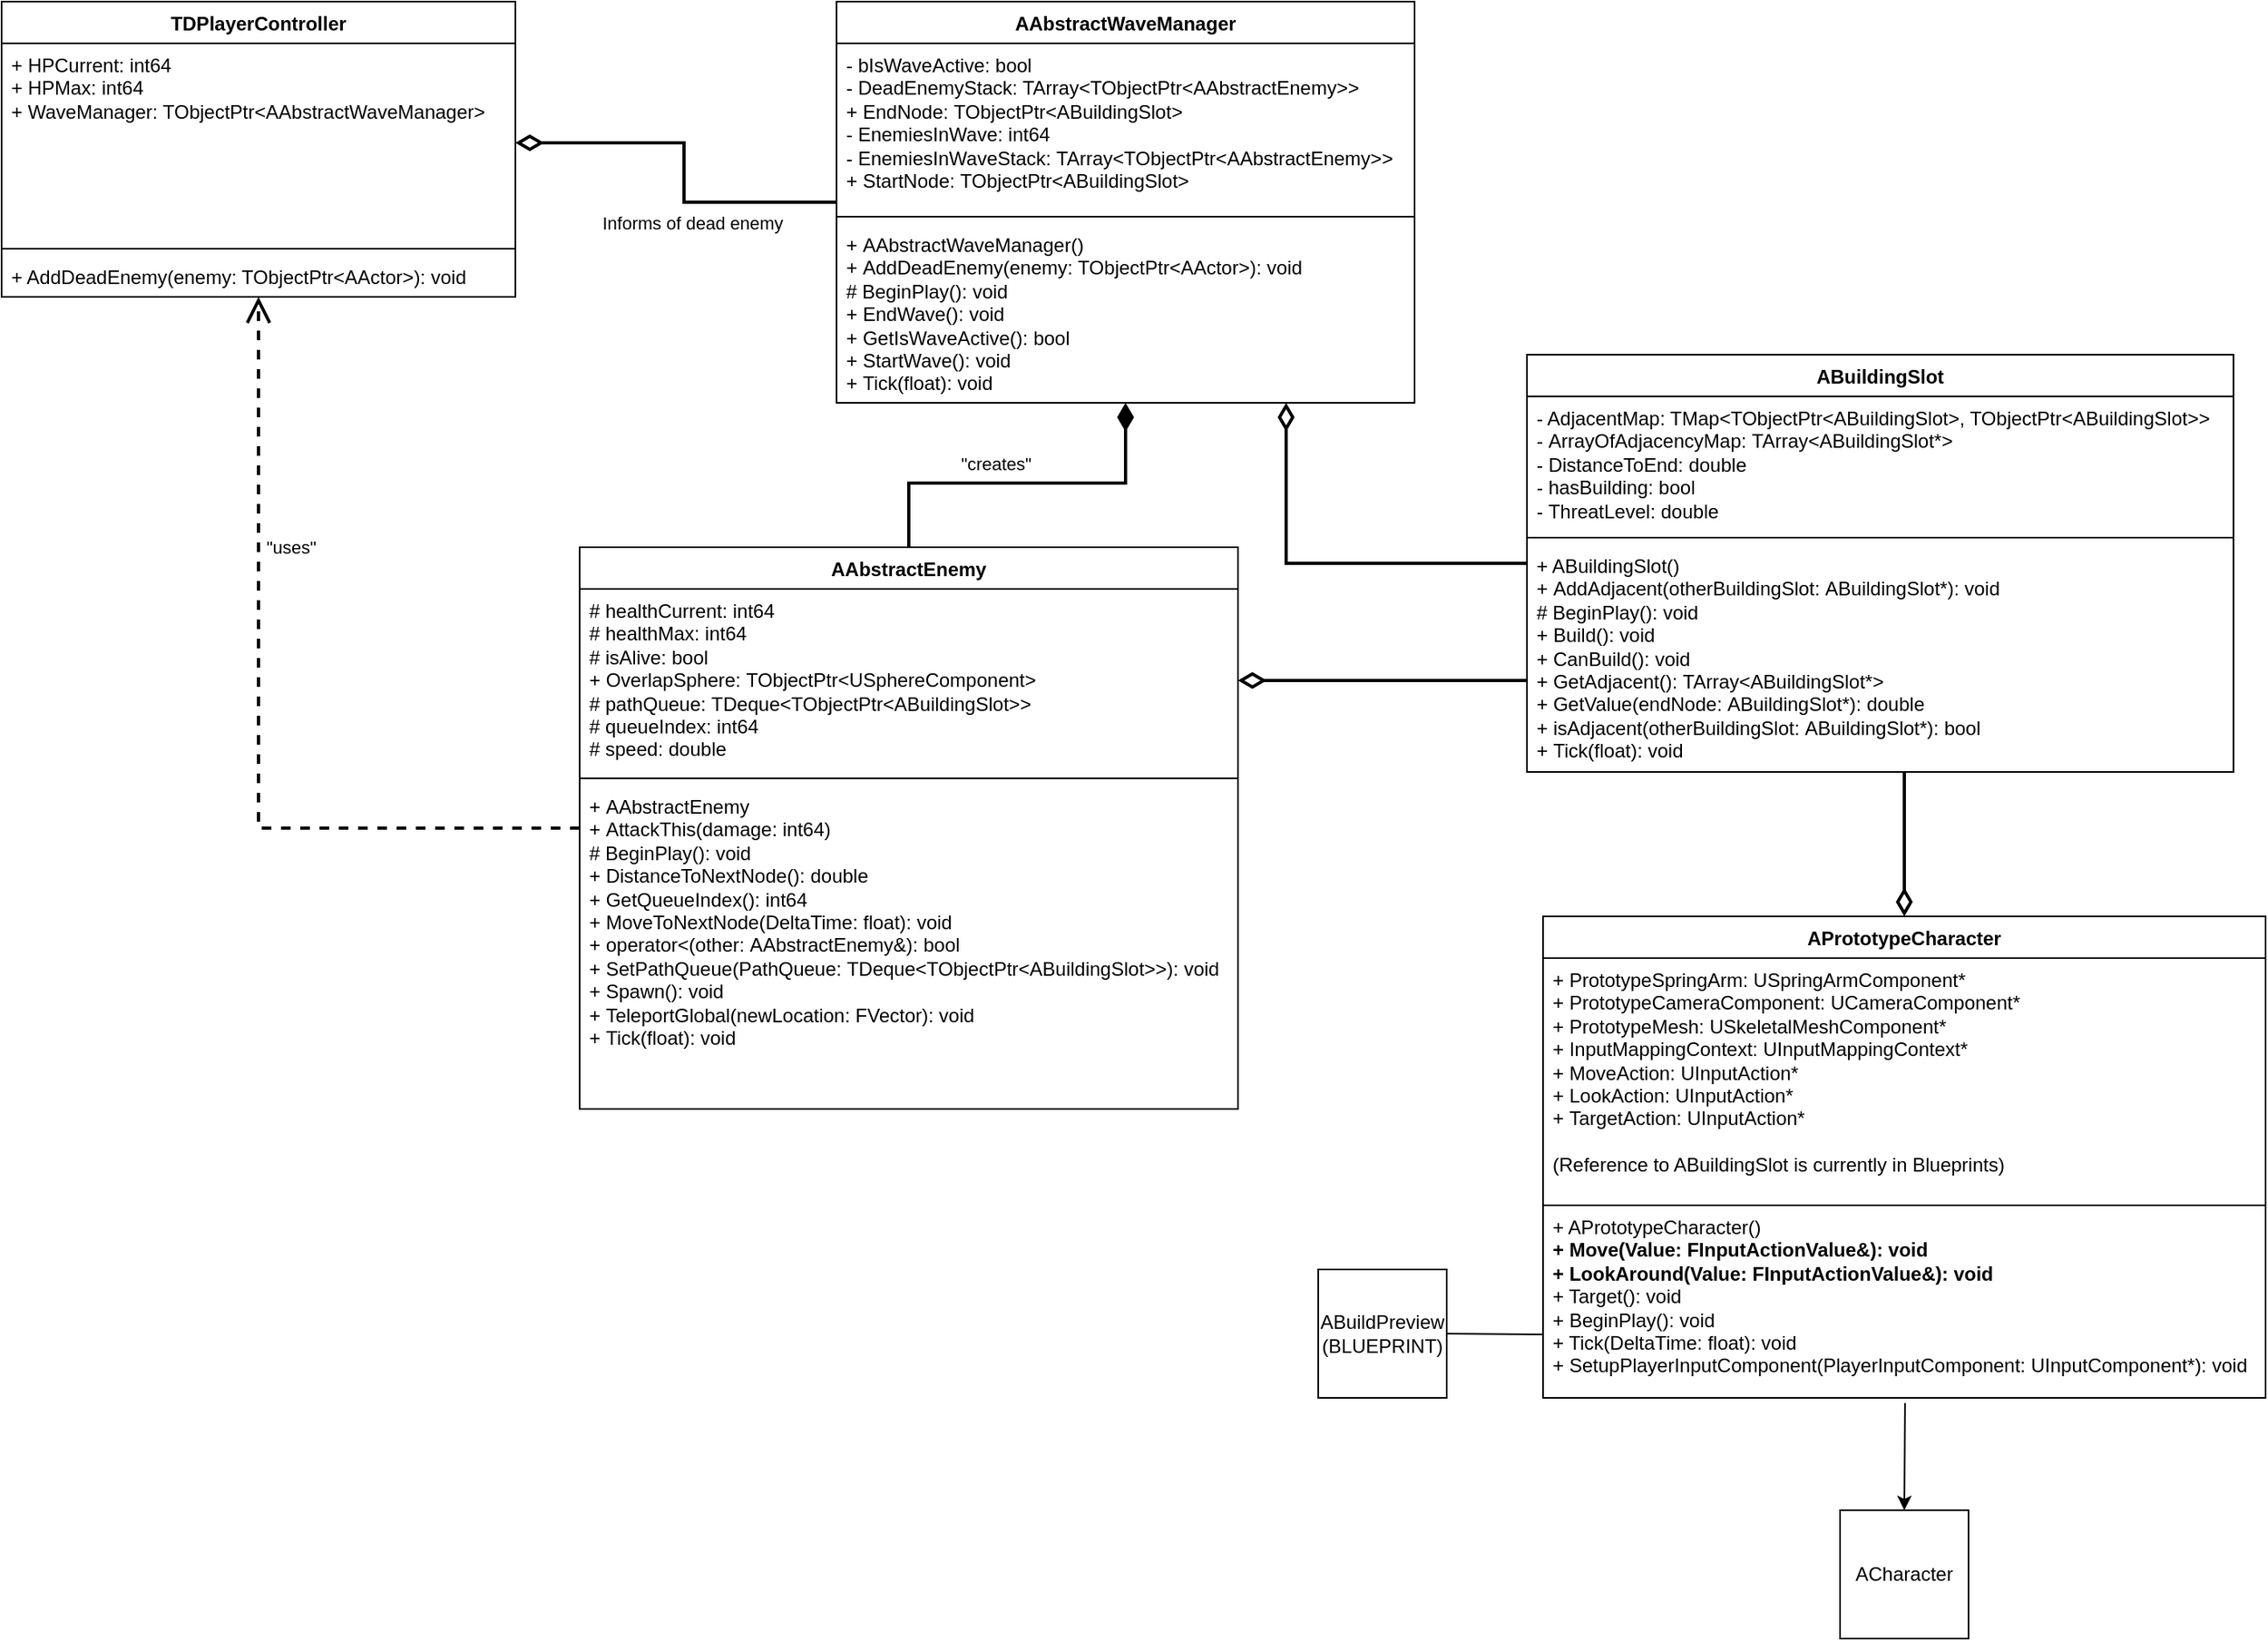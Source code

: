 <mxfile version="24.8.0">
  <diagram id="C5RBs43oDa-KdzZeNtuy" name="Page-1">
    <mxGraphModel dx="2390" dy="618" grid="1" gridSize="10" guides="1" tooltips="1" connect="1" arrows="1" fold="1" page="1" pageScale="1" pageWidth="1169" pageHeight="827" math="0" shadow="0">
      <root>
        <mxCell id="WIyWlLk6GJQsqaUBKTNV-0" />
        <mxCell id="WIyWlLk6GJQsqaUBKTNV-1" parent="WIyWlLk6GJQsqaUBKTNV-0" />
        <mxCell id="bVRjCQ_B58bXz5kEhXcc-12" style="edgeStyle=orthogonalEdgeStyle;rounded=0;orthogonalLoop=1;jettySize=auto;html=1;startArrow=diamondThin;startFill=0;endArrow=none;endFill=0;startSize=12;strokeWidth=2;endSize=12;" parent="WIyWlLk6GJQsqaUBKTNV-1" source="bVRjCQ_B58bXz5kEhXcc-0" target="bVRjCQ_B58bXz5kEhXcc-8" edge="1">
          <mxGeometry relative="1" as="geometry">
            <mxPoint x="451" y="311" as="sourcePoint" />
            <Array as="points">
              <mxPoint x="450" y="330" />
              <mxPoint x="450" y="330" />
            </Array>
          </mxGeometry>
        </mxCell>
        <mxCell id="bVRjCQ_B58bXz5kEhXcc-15" style="edgeStyle=orthogonalEdgeStyle;shape=connector;rounded=0;orthogonalLoop=1;jettySize=auto;html=1;strokeColor=default;strokeWidth=2;align=center;verticalAlign=middle;fontFamily=Helvetica;fontSize=11;fontColor=default;labelBackgroundColor=default;startArrow=diamondThin;startFill=1;startSize=12;endArrow=none;endFill=0;endSize=12;" parent="WIyWlLk6GJQsqaUBKTNV-1" source="bVRjCQ_B58bXz5kEhXcc-0" target="bVRjCQ_B58bXz5kEhXcc-4" edge="1">
          <mxGeometry relative="1" as="geometry" />
        </mxCell>
        <mxCell id="abqN74poVczzxeBeDxSv-12" value="&quot;creates&quot;" style="edgeLabel;html=1;align=center;verticalAlign=middle;resizable=0;points=[];" vertex="1" connectable="0" parent="bVRjCQ_B58bXz5kEhXcc-15">
          <mxGeometry x="0.164" y="-2" relative="1" as="geometry">
            <mxPoint y="-10" as="offset" />
          </mxGeometry>
        </mxCell>
        <mxCell id="bVRjCQ_B58bXz5kEhXcc-0" value="AAbstractWaveManager" style="swimlane;fontStyle=1;align=center;verticalAlign=top;childLayout=stackLayout;horizontal=1;startSize=26;horizontalStack=0;resizeParent=1;resizeParentMax=0;resizeLast=0;collapsible=1;marginBottom=0;whiteSpace=wrap;html=1;" parent="WIyWlLk6GJQsqaUBKTNV-1" vertex="1">
          <mxGeometry x="170" y="60" width="360" height="250" as="geometry" />
        </mxCell>
        <mxCell id="bVRjCQ_B58bXz5kEhXcc-1" value="- bIsWaveActive: bool&lt;div&gt;- DeadEnemyStack: TArray&amp;lt;TObjectPtr&amp;lt;AAbstractEnemy&amp;gt;&amp;gt;&lt;/div&gt;&lt;div&gt;+&amp;nbsp;EndNode:&amp;nbsp;TObjectPtr&amp;lt;ABuildingSlot&amp;gt;&lt;/div&gt;&lt;div&gt;-&amp;nbsp;EnemiesInWave: int64&lt;/div&gt;&lt;div&gt;-&amp;nbsp;EnemiesInWaveStack:&amp;nbsp;TArray&amp;lt;TObjectPtr&amp;lt;AAbstractEnemy&amp;gt;&amp;gt;&lt;/div&gt;&lt;div&gt;+&amp;nbsp;StartNode:&amp;nbsp;TObjectPtr&amp;lt;ABuildingSlot&amp;gt;&lt;/div&gt;" style="text;strokeColor=none;fillColor=none;align=left;verticalAlign=top;spacingLeft=4;spacingRight=4;overflow=hidden;rotatable=0;points=[[0,0.5],[1,0.5]];portConstraint=eastwest;whiteSpace=wrap;html=1;" parent="bVRjCQ_B58bXz5kEhXcc-0" vertex="1">
          <mxGeometry y="26" width="360" height="104" as="geometry" />
        </mxCell>
        <mxCell id="bVRjCQ_B58bXz5kEhXcc-2" value="" style="line;strokeWidth=1;fillColor=none;align=left;verticalAlign=middle;spacingTop=-1;spacingLeft=3;spacingRight=3;rotatable=0;labelPosition=right;points=[];portConstraint=eastwest;strokeColor=inherit;" parent="bVRjCQ_B58bXz5kEhXcc-0" vertex="1">
          <mxGeometry y="130" width="360" height="8" as="geometry" />
        </mxCell>
        <mxCell id="bVRjCQ_B58bXz5kEhXcc-3" value="+&amp;nbsp;AAbstractWaveManager()&lt;div&gt;+&amp;nbsp;AddDeadEnemy(enemy: TObjectPtr&amp;lt;AActor&amp;gt;): void&lt;/div&gt;&lt;div&gt;# BeginPlay(): void&lt;/div&gt;&lt;div&gt;+&amp;nbsp;EndWave(): void&lt;/div&gt;&lt;div&gt;+&amp;nbsp;GetIsWaveActive(): bool&lt;/div&gt;&lt;div&gt;+&amp;nbsp;StartWave(): void&lt;/div&gt;&lt;div&gt;+&amp;nbsp;Tick(float): void&lt;br&gt;&lt;/div&gt;" style="text;strokeColor=none;fillColor=none;align=left;verticalAlign=top;spacingLeft=4;spacingRight=4;overflow=hidden;rotatable=0;points=[[0,0.5],[1,0.5]];portConstraint=eastwest;whiteSpace=wrap;html=1;" parent="bVRjCQ_B58bXz5kEhXcc-0" vertex="1">
          <mxGeometry y="138" width="360" height="112" as="geometry" />
        </mxCell>
        <mxCell id="abqN74poVczzxeBeDxSv-9" style="edgeStyle=orthogonalEdgeStyle;rounded=0;orthogonalLoop=1;jettySize=auto;html=1;dashed=1;endArrow=open;endFill=0;startSize=12;endSize=12;strokeWidth=2;" edge="1" parent="WIyWlLk6GJQsqaUBKTNV-1" source="bVRjCQ_B58bXz5kEhXcc-4" target="abqN74poVczzxeBeDxSv-4">
          <mxGeometry relative="1" as="geometry" />
        </mxCell>
        <mxCell id="abqN74poVczzxeBeDxSv-10" value="&quot;uses&quot;" style="edgeLabel;html=1;align=center;verticalAlign=middle;resizable=0;points=[];" vertex="1" connectable="0" parent="abqN74poVczzxeBeDxSv-9">
          <mxGeometry x="0.39" y="-2" relative="1" as="geometry">
            <mxPoint x="18" y="-6" as="offset" />
          </mxGeometry>
        </mxCell>
        <mxCell id="bVRjCQ_B58bXz5kEhXcc-4" value="AAbstractEnemy" style="swimlane;fontStyle=1;align=center;verticalAlign=top;childLayout=stackLayout;horizontal=1;startSize=26;horizontalStack=0;resizeParent=1;resizeParentMax=0;resizeLast=0;collapsible=1;marginBottom=0;whiteSpace=wrap;html=1;" parent="WIyWlLk6GJQsqaUBKTNV-1" vertex="1">
          <mxGeometry x="10" y="400" width="410" height="350" as="geometry" />
        </mxCell>
        <mxCell id="bVRjCQ_B58bXz5kEhXcc-5" value="# healthCurrent: int64&lt;div&gt;#&amp;nbsp;healthMax: int64&lt;/div&gt;&lt;div&gt;# isAlive: bool&lt;/div&gt;&lt;div&gt;+&amp;nbsp;OverlapSphere:&amp;nbsp;TObjectPtr&amp;lt;USphereComponent&amp;gt;&lt;/div&gt;&lt;div&gt;#&amp;nbsp;pathQueue:&amp;nbsp;TDeque&amp;lt;TObjectPtr&amp;lt;ABuildingSlot&amp;gt;&amp;gt;&lt;/div&gt;&lt;div&gt;# queueIndex: int64&lt;/div&gt;&lt;div&gt;# speed: double&lt;/div&gt;" style="text;strokeColor=none;fillColor=none;align=left;verticalAlign=top;spacingLeft=4;spacingRight=4;overflow=hidden;rotatable=0;points=[[0,0.5],[1,0.5]];portConstraint=eastwest;whiteSpace=wrap;html=1;" parent="bVRjCQ_B58bXz5kEhXcc-4" vertex="1">
          <mxGeometry y="26" width="410" height="114" as="geometry" />
        </mxCell>
        <mxCell id="bVRjCQ_B58bXz5kEhXcc-6" value="" style="line;strokeWidth=1;fillColor=none;align=left;verticalAlign=middle;spacingTop=-1;spacingLeft=3;spacingRight=3;rotatable=0;labelPosition=right;points=[];portConstraint=eastwest;strokeColor=inherit;" parent="bVRjCQ_B58bXz5kEhXcc-4" vertex="1">
          <mxGeometry y="140" width="410" height="8" as="geometry" />
        </mxCell>
        <mxCell id="bVRjCQ_B58bXz5kEhXcc-7" value="+&amp;nbsp;AAbstractEnemy&lt;div&gt;+&amp;nbsp;AttackThis(damage: int64)&lt;/div&gt;&lt;div&gt;&lt;div&gt;# BeginPlay(): void&lt;br&gt;&lt;/div&gt;&lt;/div&gt;&lt;div&gt;+&amp;nbsp;DistanceToNextNode(): double&lt;/div&gt;&lt;div&gt;+&amp;nbsp;GetQueueIndex(): int64&lt;/div&gt;&lt;div&gt;+&amp;nbsp;MoveToNextNode(DeltaTime: float): void&lt;/div&gt;&lt;div&gt;+&amp;nbsp;operator&amp;lt;(other:&amp;nbsp;AAbstractEnemy&amp;amp;): bool&lt;/div&gt;&lt;div&gt;+&amp;nbsp;SetPathQueue(PathQueue:&amp;nbsp;TDeque&amp;lt;TObjectPtr&amp;lt;ABuildingSlot&amp;gt;&amp;gt;): void&lt;/div&gt;&lt;div&gt;+&amp;nbsp;Spawn(): void&lt;/div&gt;&lt;div&gt;+&amp;nbsp;TeleportGlobal(newLocation: FVector): void&lt;/div&gt;&lt;div&gt;+&amp;nbsp;Tick(float): void&lt;br&gt;&lt;/div&gt;" style="text;strokeColor=none;fillColor=none;align=left;verticalAlign=top;spacingLeft=4;spacingRight=4;overflow=hidden;rotatable=0;points=[[0,0.5],[1,0.5]];portConstraint=eastwest;whiteSpace=wrap;html=1;" parent="bVRjCQ_B58bXz5kEhXcc-4" vertex="1">
          <mxGeometry y="148" width="410" height="202" as="geometry" />
        </mxCell>
        <mxCell id="bVRjCQ_B58bXz5kEhXcc-8" value="ABuildingSlot" style="swimlane;fontStyle=1;align=center;verticalAlign=top;childLayout=stackLayout;horizontal=1;startSize=26;horizontalStack=0;resizeParent=1;resizeParentMax=0;resizeLast=0;collapsible=1;marginBottom=0;whiteSpace=wrap;html=1;" parent="WIyWlLk6GJQsqaUBKTNV-1" vertex="1">
          <mxGeometry x="600" y="280" width="440" height="260" as="geometry" />
        </mxCell>
        <mxCell id="bVRjCQ_B58bXz5kEhXcc-9" value="- AdjacentMap: TMap&amp;lt;TObjectPtr&amp;lt;ABuildingSlot&amp;gt;, TObjectPtr&amp;lt;ABuildingSlot&amp;gt;&amp;gt;&lt;div&gt;-&amp;nbsp;ArrayOfAdjacencyMap:&amp;nbsp;TArray&amp;lt;ABuildingSlot*&amp;gt;&lt;/div&gt;&lt;div&gt;-&amp;nbsp;DistanceToEnd: double&lt;/div&gt;&lt;div&gt;-&amp;nbsp;hasBuilding: bool&lt;/div&gt;&lt;div&gt;-&amp;nbsp;ThreatLevel: double&lt;/div&gt;" style="text;strokeColor=none;fillColor=none;align=left;verticalAlign=top;spacingLeft=4;spacingRight=4;overflow=hidden;rotatable=0;points=[[0,0.5],[1,0.5]];portConstraint=eastwest;whiteSpace=wrap;html=1;" parent="bVRjCQ_B58bXz5kEhXcc-8" vertex="1">
          <mxGeometry y="26" width="440" height="84" as="geometry" />
        </mxCell>
        <mxCell id="bVRjCQ_B58bXz5kEhXcc-10" value="" style="line;strokeWidth=1;fillColor=none;align=left;verticalAlign=middle;spacingTop=-1;spacingLeft=3;spacingRight=3;rotatable=0;labelPosition=right;points=[];portConstraint=eastwest;strokeColor=inherit;" parent="bVRjCQ_B58bXz5kEhXcc-8" vertex="1">
          <mxGeometry y="110" width="440" height="8" as="geometry" />
        </mxCell>
        <mxCell id="bVRjCQ_B58bXz5kEhXcc-11" value="+ ABuildingSlot()&lt;div&gt;+&amp;nbsp;AddAdjacent(otherBuildingSlot:&amp;nbsp;ABuildingSlot*): void&lt;/div&gt;&lt;div&gt;# BeginPlay(): void&lt;br&gt;&lt;/div&gt;&lt;div&gt;+ Build(): void&lt;/div&gt;&lt;div&gt;+&amp;nbsp;CanBuild(): void&lt;/div&gt;&lt;div&gt;+&amp;nbsp;GetAdjacent():&amp;nbsp;TArray&amp;lt;ABuildingSlot*&amp;gt;&lt;/div&gt;&lt;div&gt;+&amp;nbsp;GetValue(&lt;span style=&quot;background-color: initial;&quot;&gt;endNode:&amp;nbsp;&lt;/span&gt;&lt;span style=&quot;background-color: initial;&quot;&gt;ABuildingSlot*): double&lt;/span&gt;&lt;/div&gt;&lt;div&gt;&lt;span style=&quot;background-color: initial;&quot;&gt;+&amp;nbsp;&lt;/span&gt;&lt;span style=&quot;background-color: initial;&quot;&gt;isAdjacent(&lt;/span&gt;&lt;span style=&quot;background-color: initial;&quot;&gt;otherBuildingSlot:&amp;nbsp;&lt;/span&gt;&lt;span style=&quot;background-color: initial;&quot;&gt;ABuildingSlot*): bool&lt;/span&gt;&lt;/div&gt;&lt;div&gt;+&amp;nbsp;Tick(float): void&lt;span style=&quot;background-color: initial;&quot;&gt;&lt;br&gt;&lt;/span&gt;&lt;/div&gt;" style="text;strokeColor=none;fillColor=none;align=left;verticalAlign=top;spacingLeft=4;spacingRight=4;overflow=hidden;rotatable=0;points=[[0,0.5],[1,0.5]];portConstraint=eastwest;whiteSpace=wrap;html=1;" parent="bVRjCQ_B58bXz5kEhXcc-8" vertex="1">
          <mxGeometry y="118" width="440" height="142" as="geometry" />
        </mxCell>
        <mxCell id="bVRjCQ_B58bXz5kEhXcc-16" style="edgeStyle=orthogonalEdgeStyle;shape=connector;rounded=0;orthogonalLoop=1;jettySize=auto;html=1;strokeColor=default;strokeWidth=2;align=center;verticalAlign=middle;fontFamily=Helvetica;fontSize=11;fontColor=default;labelBackgroundColor=default;startArrow=diamondThin;startFill=0;startSize=12;endArrow=none;endFill=0;endSize=12;entryX=0;entryY=0.599;entryDx=0;entryDy=0;entryPerimeter=0;" parent="WIyWlLk6GJQsqaUBKTNV-1" source="bVRjCQ_B58bXz5kEhXcc-5" target="bVRjCQ_B58bXz5kEhXcc-11" edge="1">
          <mxGeometry relative="1" as="geometry" />
        </mxCell>
        <mxCell id="mM3wQ1z7Bx2GEEcsTlBH-0" value="APrototypeCharacter" style="swimlane;fontStyle=1;align=center;verticalAlign=top;childLayout=stackLayout;horizontal=1;startSize=26;horizontalStack=0;resizeParent=1;resizeParentMax=0;resizeLast=0;collapsible=1;marginBottom=0;whiteSpace=wrap;html=1;" parent="WIyWlLk6GJQsqaUBKTNV-1" vertex="1">
          <mxGeometry x="610" y="630" width="450" height="300" as="geometry" />
        </mxCell>
        <mxCell id="mM3wQ1z7Bx2GEEcsTlBH-1" value="+ PrototypeSpringArm: USpringArmComponent*&lt;div&gt;+&amp;nbsp;&lt;span style=&quot;white-space: normal;&quot;&gt;&lt;span style=&quot;background-color: initial;&quot;&gt;PrototypeCameraComponent:&amp;nbsp;&lt;/span&gt;&lt;/span&gt;&lt;span style=&quot;background-color: initial;&quot;&gt;UCameraComponent*&lt;/span&gt;&lt;/div&gt;&lt;div&gt;&lt;span style=&quot;background-color: initial;&quot;&gt;+&amp;nbsp;&lt;/span&gt;&lt;span style=&quot;background-color: initial;&quot;&gt;PrototypeMesh:&amp;nbsp;&lt;/span&gt;&lt;span style=&quot;background-color: initial;&quot;&gt;USkeletalMeshComponent*&amp;nbsp;&lt;/span&gt;&lt;/div&gt;&lt;div&gt;&lt;span style=&quot;background-color: initial;&quot;&gt;+&amp;nbsp;&lt;/span&gt;&lt;span style=&quot;background-color: initial;&quot;&gt;InputMappingContext:&amp;nbsp;&lt;/span&gt;&lt;span style=&quot;background-color: initial;&quot;&gt;UInputMappingContext*&amp;nbsp;&lt;/span&gt;&lt;/div&gt;&lt;div&gt;&lt;span style=&quot;background-color: initial;&quot;&gt;+&amp;nbsp;&lt;/span&gt;&lt;span style=&quot;background-color: initial;&quot;&gt;MoveAction:&amp;nbsp;&lt;/span&gt;&lt;span style=&quot;background-color: initial;&quot;&gt;UInputAction*&amp;nbsp;&lt;/span&gt;&lt;/div&gt;&lt;div&gt;&lt;span style=&quot;background-color: initial;&quot;&gt;+&amp;nbsp;&lt;/span&gt;&lt;span style=&quot;background-color: initial;&quot;&gt;LookAction:&amp;nbsp;&lt;/span&gt;&lt;span style=&quot;background-color: initial;&quot;&gt;UInputAction*&amp;nbsp;&lt;/span&gt;&lt;/div&gt;&lt;div&gt;&lt;span style=&quot;background-color: initial;&quot;&gt;+&amp;nbsp;&lt;/span&gt;&lt;span style=&quot;background-color: initial;&quot;&gt;TargetAction:&amp;nbsp;&lt;/span&gt;&lt;span style=&quot;background-color: initial;&quot;&gt;UInputAction*&lt;/span&gt;&lt;/div&gt;&lt;div&gt;&lt;span style=&quot;background-color: initial;&quot;&gt;&lt;br&gt;&lt;/span&gt;&lt;/div&gt;&lt;div&gt;&lt;span style=&quot;background-color: initial;&quot;&gt;(Reference to ABuildingSlot is currently in Blueprints)&lt;/span&gt;&lt;/div&gt;" style="text;strokeColor=none;fillColor=none;align=left;verticalAlign=top;spacingLeft=4;spacingRight=4;overflow=hidden;rotatable=0;points=[[0,0.5],[1,0.5]];portConstraint=eastwest;whiteSpace=wrap;html=1;" parent="mM3wQ1z7Bx2GEEcsTlBH-0" vertex="1">
          <mxGeometry y="26" width="450" height="154" as="geometry" />
        </mxCell>
        <mxCell id="mM3wQ1z7Bx2GEEcsTlBH-3" value="&lt;span style=&quot;background-color: initial;&quot;&gt;&lt;div style=&quot;&quot;&gt;+ APrototypeCharacter()&lt;/div&gt;&lt;div style=&quot;font-weight: bold;&quot;&gt;+ Move(&lt;span style=&quot;background-color: initial;&quot;&gt;Value:&amp;nbsp;&lt;/span&gt;&lt;span style=&quot;background-color: initial;&quot;&gt;FInputActionValue&amp;amp;):&amp;nbsp;&lt;/span&gt;&lt;span style=&quot;background-color: initial;&quot;&gt;void&lt;/span&gt;&lt;span style=&quot;background-color: initial;&quot;&gt;&amp;nbsp;&lt;/span&gt;&lt;/div&gt;&lt;div style=&quot;font-weight: bold;&quot;&gt;&lt;span style=&quot;background-color: initial;&quot;&gt;+ LookAround(&lt;/span&gt;&lt;span style=&quot;background-color: initial;&quot;&gt;Value:&amp;nbsp;&lt;/span&gt;&lt;span style=&quot;background-color: initial;&quot;&gt;FInputActionValue&amp;amp;):&amp;nbsp;&lt;/span&gt;&lt;span style=&quot;background-color: initial;&quot;&gt;void&lt;/span&gt;&lt;/div&gt;&lt;div style=&quot;font-weight: bold;&quot;&gt;&lt;span style=&quot;background-color: initial; font-weight: normal;&quot;&gt;+ Target():&amp;nbsp;&lt;/span&gt;&lt;span style=&quot;background-color: initial; font-weight: normal;&quot;&gt;void&lt;/span&gt;&lt;span style=&quot;background-color: initial; font-weight: normal;&quot;&gt;&amp;nbsp;&lt;/span&gt;&lt;/div&gt;&lt;div style=&quot;font-weight: bold;&quot;&gt;&lt;span style=&quot;background-color: initial; font-weight: normal;&quot;&gt;+ BeginPlay():&amp;nbsp;&lt;/span&gt;&lt;span style=&quot;background-color: initial; font-weight: normal;&quot;&gt;void&lt;/span&gt;&lt;span style=&quot;background-color: initial; font-weight: normal;&quot;&gt;&amp;nbsp;&lt;/span&gt;&lt;/div&gt;&lt;div style=&quot;font-weight: bold;&quot;&gt;&lt;span style=&quot;background-color: initial; font-weight: normal;&quot;&gt;+ Tick(DeltaTime: float):&amp;nbsp;&lt;/span&gt;&lt;span style=&quot;background-color: initial; font-weight: normal;&quot;&gt;void&lt;/span&gt;&lt;span style=&quot;background-color: initial; font-weight: normal;&quot;&gt;&amp;nbsp;&lt;/span&gt;&lt;/div&gt;&lt;div style=&quot;font-weight: bold;&quot;&gt;&lt;span style=&quot;background-color: initial; font-weight: normal;&quot;&gt;+ SetupPlayerInputComponent(PlayerInputComponent:&amp;nbsp;&lt;/span&gt;&lt;span style=&quot;background-color: initial; font-weight: normal;&quot;&gt;UInputComponent*&lt;/span&gt;&lt;span style=&quot;background-color: initial; font-weight: normal;&quot;&gt;):&amp;nbsp;&lt;/span&gt;&lt;span style=&quot;background-color: initial; font-weight: normal;&quot;&gt;void&lt;/span&gt;&lt;span style=&quot;background-color: initial; font-weight: normal;&quot;&gt;&amp;nbsp;&lt;/span&gt;&lt;/div&gt;&lt;/span&gt;" style="text;strokeColor=default;fillColor=none;align=left;verticalAlign=top;spacingLeft=4;spacingRight=4;overflow=hidden;rotatable=0;points=[[0,0.5],[1,0.5]];portConstraint=eastwest;whiteSpace=wrap;html=1;perimeterSpacing=0;strokeWidth=1;" parent="mM3wQ1z7Bx2GEEcsTlBH-0" vertex="1">
          <mxGeometry y="180" width="450" height="120" as="geometry" />
        </mxCell>
        <mxCell id="mM3wQ1z7Bx2GEEcsTlBH-4" value="ACharacter" style="whiteSpace=wrap;html=1;aspect=fixed;" parent="WIyWlLk6GJQsqaUBKTNV-1" vertex="1">
          <mxGeometry x="795" y="1000" width="80" height="80" as="geometry" />
        </mxCell>
        <mxCell id="mM3wQ1z7Bx2GEEcsTlBH-5" value="" style="endArrow=classic;html=1;rounded=0;entryX=0.5;entryY=0;entryDx=0;entryDy=0;exitX=0.501;exitY=1.027;exitDx=0;exitDy=0;exitPerimeter=0;" parent="WIyWlLk6GJQsqaUBKTNV-1" source="mM3wQ1z7Bx2GEEcsTlBH-3" target="mM3wQ1z7Bx2GEEcsTlBH-4" edge="1">
          <mxGeometry width="50" height="50" relative="1" as="geometry">
            <mxPoint x="840" y="920" as="sourcePoint" />
            <mxPoint x="930" y="820" as="targetPoint" />
          </mxGeometry>
        </mxCell>
        <mxCell id="mM3wQ1z7Bx2GEEcsTlBH-7" style="edgeStyle=orthogonalEdgeStyle;rounded=0;orthogonalLoop=1;jettySize=auto;html=1;entryX=0.5;entryY=0;entryDx=0;entryDy=0;startArrow=none;startFill=0;endArrow=diamondThin;endFill=0;strokeWidth=2;endSize=12;startSize=12;" parent="WIyWlLk6GJQsqaUBKTNV-1" source="bVRjCQ_B58bXz5kEhXcc-11" target="mM3wQ1z7Bx2GEEcsTlBH-0" edge="1">
          <mxGeometry relative="1" as="geometry">
            <Array as="points">
              <mxPoint x="835" y="570" />
              <mxPoint x="835" y="570" />
            </Array>
          </mxGeometry>
        </mxCell>
        <mxCell id="mM3wQ1z7Bx2GEEcsTlBH-8" value="ABuildPreview&lt;div&gt;(BLUEPRINT)&lt;/div&gt;" style="whiteSpace=wrap;html=1;aspect=fixed;" parent="WIyWlLk6GJQsqaUBKTNV-1" vertex="1">
          <mxGeometry x="470" y="850" width="80" height="80" as="geometry" />
        </mxCell>
        <mxCell id="mM3wQ1z7Bx2GEEcsTlBH-9" value="" style="endArrow=none;html=1;rounded=0;exitX=1;exitY=0.5;exitDx=0;exitDy=0;entryX=-0.001;entryY=0.671;entryDx=0;entryDy=0;entryPerimeter=0;" parent="WIyWlLk6GJQsqaUBKTNV-1" source="mM3wQ1z7Bx2GEEcsTlBH-8" target="mM3wQ1z7Bx2GEEcsTlBH-3" edge="1">
          <mxGeometry width="50" height="50" relative="1" as="geometry">
            <mxPoint x="460" y="770" as="sourcePoint" />
            <mxPoint x="610" y="950" as="targetPoint" />
            <Array as="points" />
          </mxGeometry>
        </mxCell>
        <mxCell id="abqN74poVczzxeBeDxSv-4" value="TDPlayerController" style="swimlane;fontStyle=1;align=center;verticalAlign=top;childLayout=stackLayout;horizontal=1;startSize=26;horizontalStack=0;resizeParent=1;resizeParentMax=0;resizeLast=0;collapsible=1;marginBottom=0;whiteSpace=wrap;html=1;" vertex="1" parent="WIyWlLk6GJQsqaUBKTNV-1">
          <mxGeometry x="-350" y="60" width="320" height="184" as="geometry" />
        </mxCell>
        <mxCell id="abqN74poVczzxeBeDxSv-5" value="+ HPCurrent: int64&lt;div&gt;+ HPMax: int64&lt;/div&gt;&lt;div&gt;+ WaveManager: TObjectPtr&amp;lt;AAbstractWaveManager&amp;gt;&lt;/div&gt;" style="text;strokeColor=none;fillColor=none;align=left;verticalAlign=top;spacingLeft=4;spacingRight=4;overflow=hidden;rotatable=0;points=[[0,0.5],[1,0.5]];portConstraint=eastwest;whiteSpace=wrap;html=1;" vertex="1" parent="abqN74poVczzxeBeDxSv-4">
          <mxGeometry y="26" width="320" height="124" as="geometry" />
        </mxCell>
        <mxCell id="abqN74poVczzxeBeDxSv-6" value="" style="line;strokeWidth=1;fillColor=none;align=left;verticalAlign=middle;spacingTop=-1;spacingLeft=3;spacingRight=3;rotatable=0;labelPosition=right;points=[];portConstraint=eastwest;strokeColor=inherit;" vertex="1" parent="abqN74poVczzxeBeDxSv-4">
          <mxGeometry y="150" width="320" height="8" as="geometry" />
        </mxCell>
        <mxCell id="abqN74poVczzxeBeDxSv-7" value="+ AddDeadEnemy(enemy: TObjectPtr&amp;lt;AActor&amp;gt;): void" style="text;strokeColor=none;fillColor=none;align=left;verticalAlign=top;spacingLeft=4;spacingRight=4;overflow=hidden;rotatable=0;points=[[0,0.5],[1,0.5]];portConstraint=eastwest;whiteSpace=wrap;html=1;" vertex="1" parent="abqN74poVczzxeBeDxSv-4">
          <mxGeometry y="158" width="320" height="26" as="geometry" />
        </mxCell>
        <mxCell id="abqN74poVczzxeBeDxSv-8" style="edgeStyle=orthogonalEdgeStyle;rounded=0;orthogonalLoop=1;jettySize=auto;html=1;startArrow=diamondThin;startFill=0;endArrow=none;endFill=0;endSize=12;startSize=12;strokeWidth=2;" edge="1" parent="WIyWlLk6GJQsqaUBKTNV-1" source="abqN74poVczzxeBeDxSv-5" target="bVRjCQ_B58bXz5kEhXcc-0">
          <mxGeometry relative="1" as="geometry" />
        </mxCell>
        <mxCell id="abqN74poVczzxeBeDxSv-11" value="Informs of dead enemy" style="edgeLabel;html=1;align=center;verticalAlign=middle;resizable=0;points=[];" vertex="1" connectable="0" parent="abqN74poVczzxeBeDxSv-8">
          <mxGeometry x="0.257" y="1" relative="1" as="geometry">
            <mxPoint x="-2" y="14" as="offset" />
          </mxGeometry>
        </mxCell>
      </root>
    </mxGraphModel>
  </diagram>
</mxfile>
